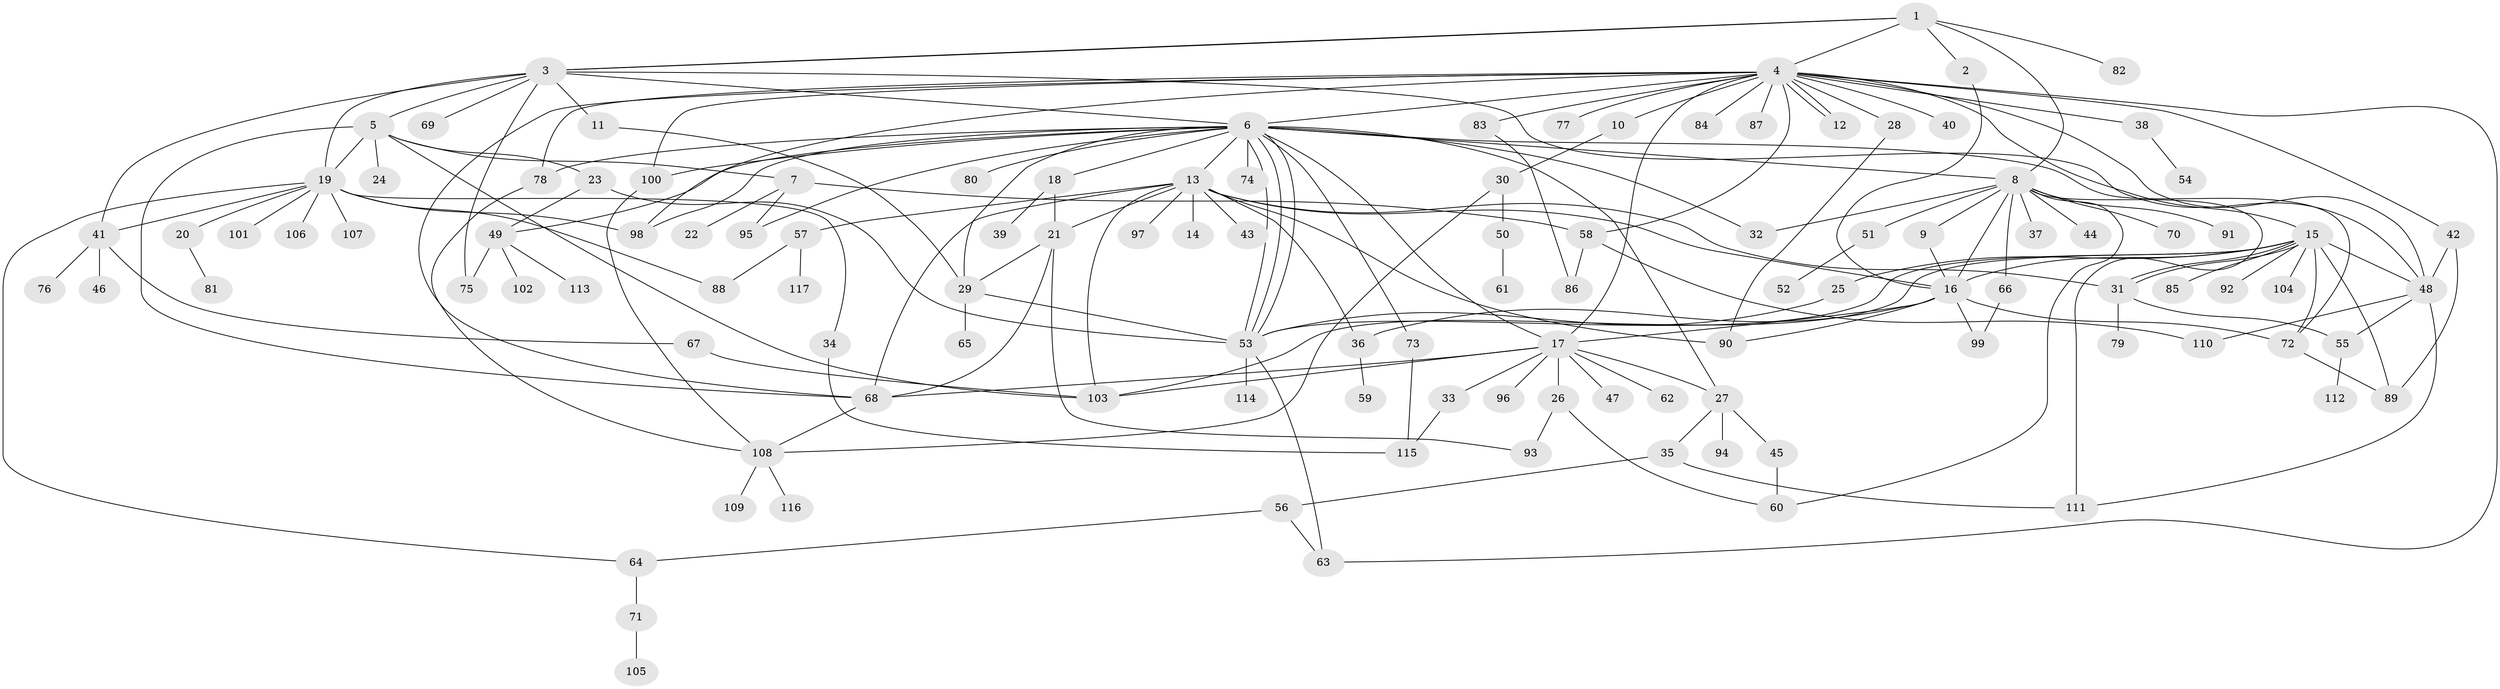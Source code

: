 // Generated by graph-tools (version 1.1) at 2025/49/03/09/25 03:49:54]
// undirected, 117 vertices, 185 edges
graph export_dot {
graph [start="1"]
  node [color=gray90,style=filled];
  1;
  2;
  3;
  4;
  5;
  6;
  7;
  8;
  9;
  10;
  11;
  12;
  13;
  14;
  15;
  16;
  17;
  18;
  19;
  20;
  21;
  22;
  23;
  24;
  25;
  26;
  27;
  28;
  29;
  30;
  31;
  32;
  33;
  34;
  35;
  36;
  37;
  38;
  39;
  40;
  41;
  42;
  43;
  44;
  45;
  46;
  47;
  48;
  49;
  50;
  51;
  52;
  53;
  54;
  55;
  56;
  57;
  58;
  59;
  60;
  61;
  62;
  63;
  64;
  65;
  66;
  67;
  68;
  69;
  70;
  71;
  72;
  73;
  74;
  75;
  76;
  77;
  78;
  79;
  80;
  81;
  82;
  83;
  84;
  85;
  86;
  87;
  88;
  89;
  90;
  91;
  92;
  93;
  94;
  95;
  96;
  97;
  98;
  99;
  100;
  101;
  102;
  103;
  104;
  105;
  106;
  107;
  108;
  109;
  110;
  111;
  112;
  113;
  114;
  115;
  116;
  117;
  1 -- 2;
  1 -- 3;
  1 -- 3;
  1 -- 4;
  1 -- 8;
  1 -- 82;
  2 -- 16;
  3 -- 5;
  3 -- 6;
  3 -- 11;
  3 -- 19;
  3 -- 41;
  3 -- 48;
  3 -- 69;
  3 -- 75;
  4 -- 6;
  4 -- 10;
  4 -- 12;
  4 -- 12;
  4 -- 15;
  4 -- 17;
  4 -- 28;
  4 -- 38;
  4 -- 40;
  4 -- 42;
  4 -- 48;
  4 -- 58;
  4 -- 63;
  4 -- 68;
  4 -- 77;
  4 -- 78;
  4 -- 83;
  4 -- 84;
  4 -- 87;
  4 -- 98;
  4 -- 100;
  5 -- 7;
  5 -- 19;
  5 -- 23;
  5 -- 24;
  5 -- 68;
  5 -- 103;
  6 -- 8;
  6 -- 13;
  6 -- 17;
  6 -- 18;
  6 -- 27;
  6 -- 29;
  6 -- 32;
  6 -- 49;
  6 -- 53;
  6 -- 53;
  6 -- 53;
  6 -- 72;
  6 -- 73;
  6 -- 74;
  6 -- 78;
  6 -- 80;
  6 -- 95;
  6 -- 98;
  6 -- 100;
  7 -- 22;
  7 -- 58;
  7 -- 95;
  8 -- 9;
  8 -- 16;
  8 -- 32;
  8 -- 37;
  8 -- 44;
  8 -- 51;
  8 -- 60;
  8 -- 66;
  8 -- 70;
  8 -- 91;
  8 -- 111;
  9 -- 16;
  10 -- 30;
  11 -- 29;
  13 -- 14;
  13 -- 16;
  13 -- 21;
  13 -- 31;
  13 -- 36;
  13 -- 43;
  13 -- 57;
  13 -- 68;
  13 -- 90;
  13 -- 97;
  13 -- 103;
  15 -- 16;
  15 -- 25;
  15 -- 31;
  15 -- 31;
  15 -- 48;
  15 -- 53;
  15 -- 72;
  15 -- 85;
  15 -- 89;
  15 -- 92;
  15 -- 103;
  15 -- 104;
  16 -- 17;
  16 -- 36;
  16 -- 72;
  16 -- 90;
  16 -- 99;
  17 -- 26;
  17 -- 27;
  17 -- 33;
  17 -- 47;
  17 -- 62;
  17 -- 68;
  17 -- 96;
  17 -- 103;
  18 -- 21;
  18 -- 39;
  19 -- 20;
  19 -- 34;
  19 -- 41;
  19 -- 64;
  19 -- 88;
  19 -- 98;
  19 -- 101;
  19 -- 106;
  19 -- 107;
  20 -- 81;
  21 -- 29;
  21 -- 68;
  21 -- 93;
  23 -- 49;
  23 -- 53;
  25 -- 53;
  26 -- 60;
  26 -- 93;
  27 -- 35;
  27 -- 45;
  27 -- 94;
  28 -- 90;
  29 -- 53;
  29 -- 65;
  30 -- 50;
  30 -- 108;
  31 -- 55;
  31 -- 79;
  33 -- 115;
  34 -- 115;
  35 -- 56;
  35 -- 111;
  36 -- 59;
  38 -- 54;
  41 -- 46;
  41 -- 67;
  41 -- 76;
  42 -- 48;
  42 -- 89;
  45 -- 60;
  48 -- 55;
  48 -- 110;
  48 -- 111;
  49 -- 75;
  49 -- 102;
  49 -- 113;
  50 -- 61;
  51 -- 52;
  53 -- 63;
  53 -- 114;
  55 -- 112;
  56 -- 63;
  56 -- 64;
  57 -- 88;
  57 -- 117;
  58 -- 86;
  58 -- 110;
  64 -- 71;
  66 -- 99;
  67 -- 103;
  68 -- 108;
  71 -- 105;
  72 -- 89;
  73 -- 115;
  78 -- 108;
  83 -- 86;
  100 -- 108;
  108 -- 109;
  108 -- 116;
}
